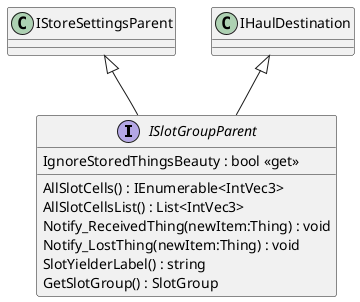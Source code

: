 @startuml
interface ISlotGroupParent {
    IgnoreStoredThingsBeauty : bool <<get>>
    AllSlotCells() : IEnumerable<IntVec3>
    AllSlotCellsList() : List<IntVec3>
    Notify_ReceivedThing(newItem:Thing) : void
    Notify_LostThing(newItem:Thing) : void
    SlotYielderLabel() : string
    GetSlotGroup() : SlotGroup
}
IStoreSettingsParent <|-- ISlotGroupParent
IHaulDestination <|-- ISlotGroupParent
@enduml
